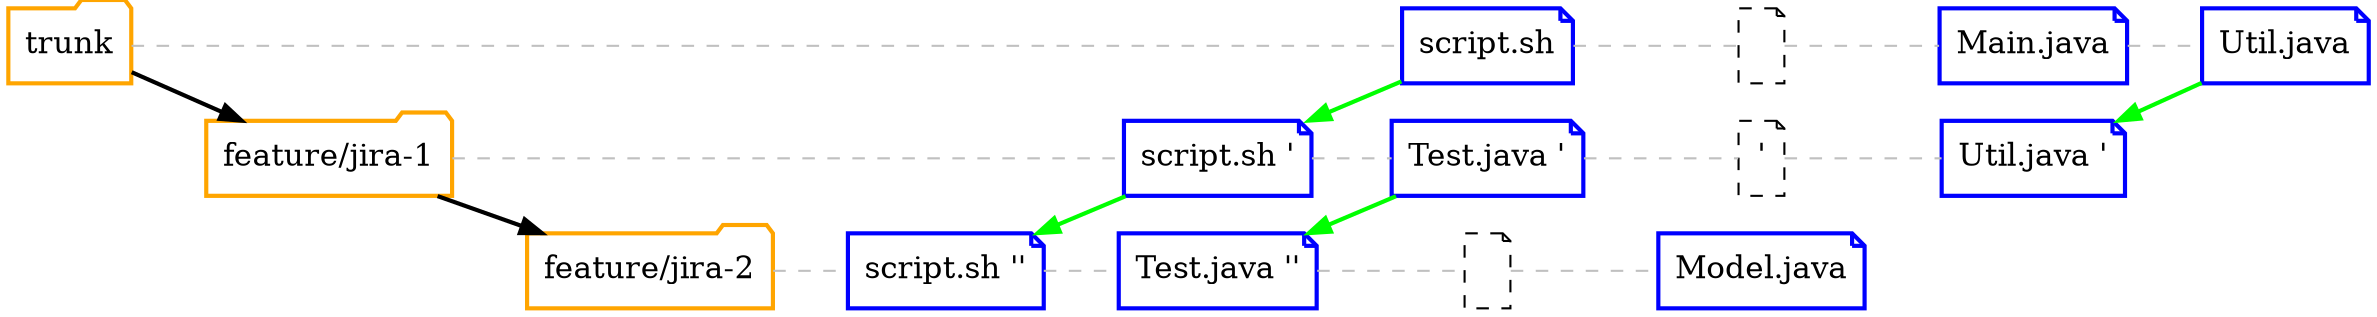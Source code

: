 digraph svn_branch {
    rankdir="LR";
    bgcolor="transparent";

    node[style=bold]
    edge[style=bold]

    node[width=0.3, shape=folder,fontsize=15.0,color=orange];
    trunk[label=trunk,group=trunk,style="bold"];
    feature_1[label="feature/jira-1",group=feature_1,style="bold"];
    feature_2[label="feature/jira-2",group=feature_2,style="bold"];

    node[ shape=note,fontsize=15.0];
    file_1[label="script.sh",group=trunk,color=blue]
    file_2[label="",group=trunk,style="dashed",color=""]
    file_3[label="Main.java",group=trunk,color=blue]
    file_4[label="Util.java",group=trunk,color=blue]
    file__1[label="script.sh '",group=feature_1,color=blue]
    file__2[label="Test.java '",group=feature_1,color=blue]
    file__3[label="'",group=feature_1,style="dashed",color=""]
    file__4[label="Util.java '",group=feature_1,color=blue]
    file___1[label="script.sh ''",group=feature_2,color=blue]
    file___2[label="Test.java ''",group=feature_2,color=blue]
    file___3[label="",group=feature_2,style=dashed,color=""]
    file___4[label="Model.java",group=feature_2,color=blue]

    edge[]
    trunk -> feature_1;
    feature_1 -> feature_2;

    edge[arrowhead=none,style=dashed,color=gray];
    trunk -> file_1;
    feature_1 -> file__1;
    feature_2 -> file___1;
    file_1 -> file_2;
    file_2 -> file_3;
    file_3 -> file_4;
    file__1 -> file__2;
    file__2 -> file__3;
    file__3 -> file__4;
    file___1 -> file___2;
    file___2 -> file___3;
    file___3 -> file___4;

    edge[arrowhead="", dir=back, style=bold,color=green];
    file__1 -> file_1
    file___1 -> file__1
    file___2 -> file__2
    file__4 -> file_4

}
